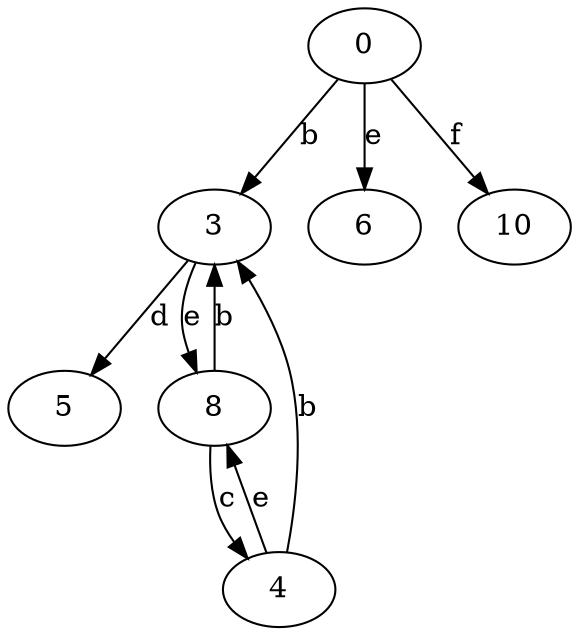 strict digraph  {
0;
3;
4;
5;
6;
8;
10;
0 -> 3  [label=b];
0 -> 6  [label=e];
0 -> 10  [label=f];
3 -> 5  [label=d];
3 -> 8  [label=e];
4 -> 3  [label=b];
4 -> 8  [label=e];
8 -> 3  [label=b];
8 -> 4  [label=c];
}
